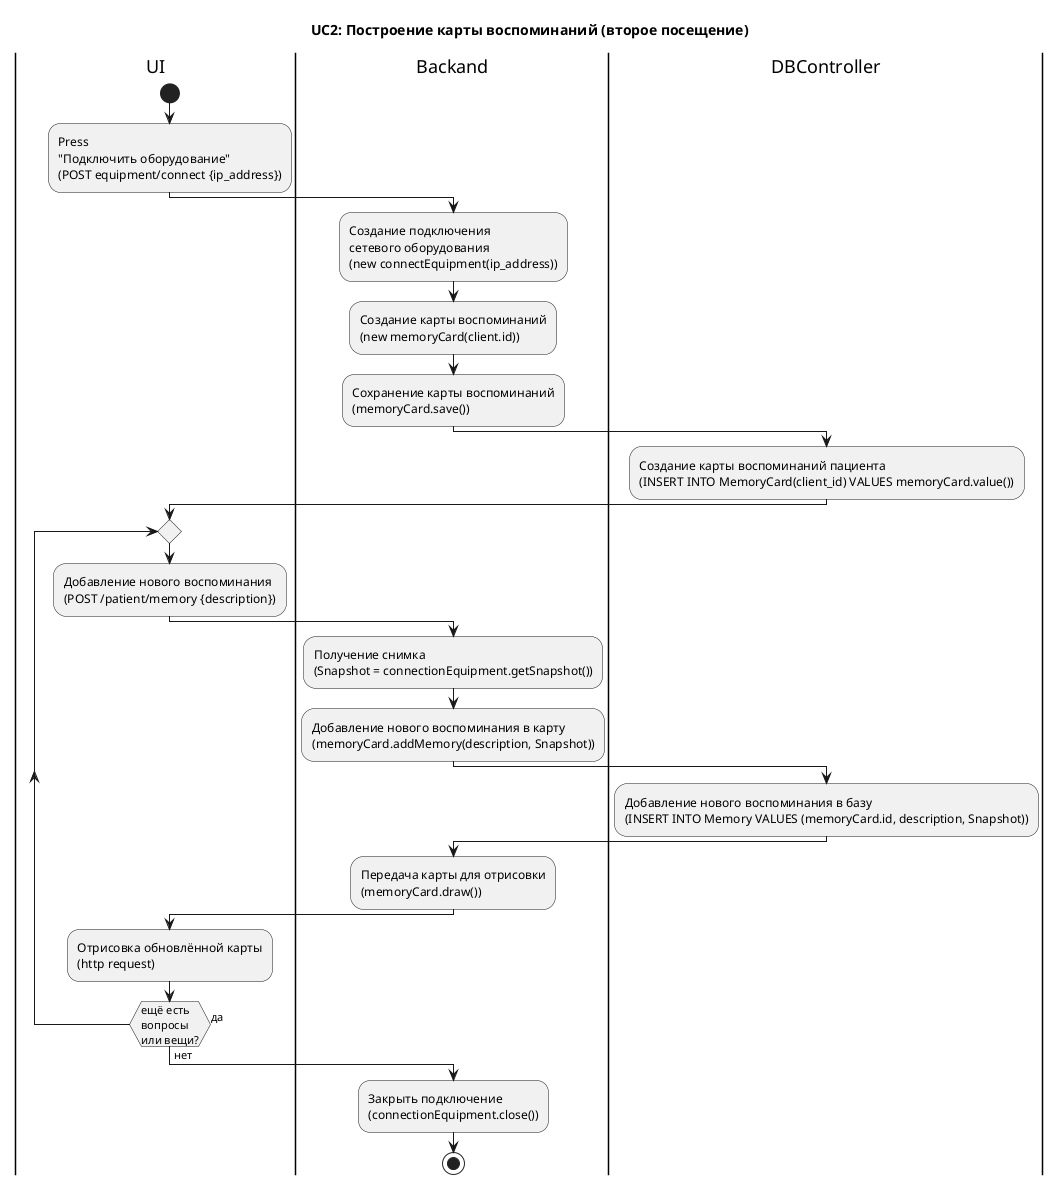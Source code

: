 @startuml

title UC2: Построение карты воспоминаний (второе посещение)
|UI|
start
-Press\n"Подключить оборудование"\n(POST equipment/connect {ip_address})
|Backand|
-Создание подключения\nсетевого оборудования\n(new connectEquipment(ip_address))
-Создание карты воспоминаний\n(new memoryСard(client.id))
-Сохранение карты воспоминаний\n(memoryСard.save())
|DBController|
-Создание карты воспоминаний пациента\n(INSERT INTO MemoryСard(client_id) VALUES memoryСard.value())

|UI|
repeat
    -Добавление нового воспоминания\n(POST /patient/memory {description})
    |Backand|
    -Получение снимка\n(Snapshot = connectionEquipment.getSnapshot())
    -Добавление нового воспоминания в карту\n(memoryСard.addMemory(description, Snapshot))
    |DBController|
    -Добавление нового воспоминания в базу\n(INSERT INTO Memory VALUES (memoryСard.id, description, Snapshot))
    |Backand|
    -Передача карты для отрисовки\n(memoryСard.draw())
    |UI|
    -Отрисовка обновлённой карты\n(http request) 
repeat while (ещё есть\nвопросы\nили вещи?) is (да) not (нет)

|Backand|
-Закрыть подключение\n(connectionEquipment.close())
stop
@enduml

